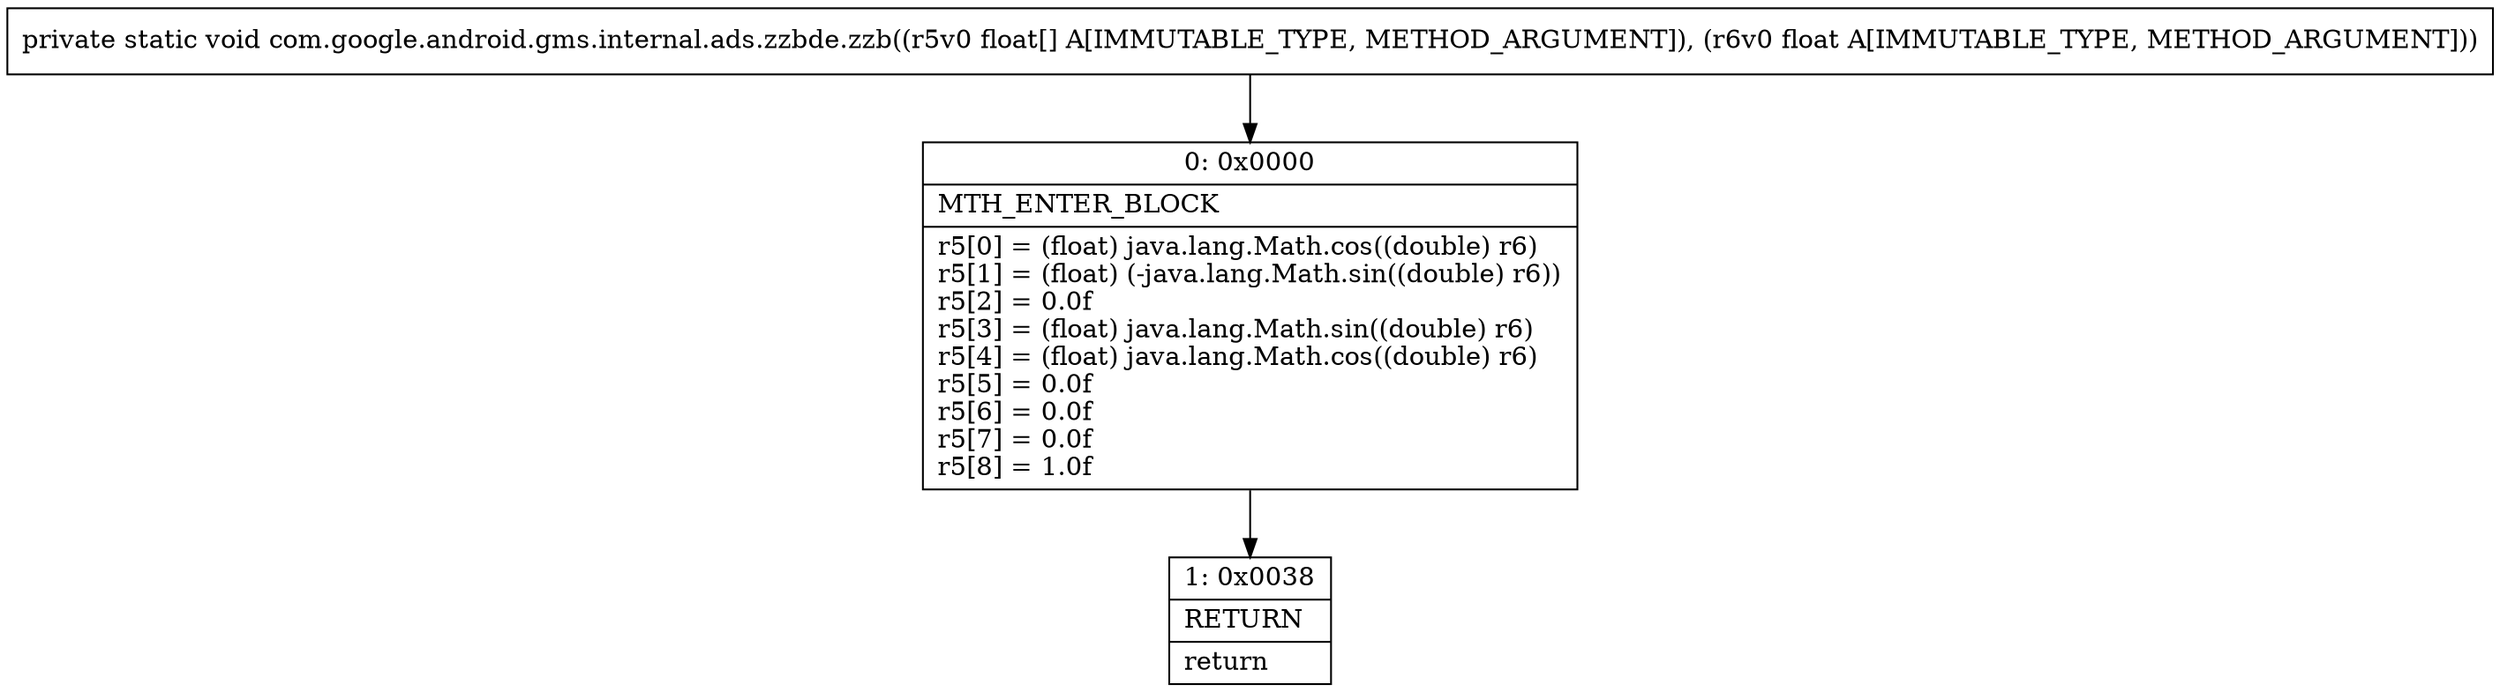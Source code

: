 digraph "CFG forcom.google.android.gms.internal.ads.zzbde.zzb([FF)V" {
Node_0 [shape=record,label="{0\:\ 0x0000|MTH_ENTER_BLOCK\l|r5[0] = (float) java.lang.Math.cos((double) r6)\lr5[1] = (float) (\-java.lang.Math.sin((double) r6))\lr5[2] = 0.0f\lr5[3] = (float) java.lang.Math.sin((double) r6)\lr5[4] = (float) java.lang.Math.cos((double) r6)\lr5[5] = 0.0f\lr5[6] = 0.0f\lr5[7] = 0.0f\lr5[8] = 1.0f\l}"];
Node_1 [shape=record,label="{1\:\ 0x0038|RETURN\l|return\l}"];
MethodNode[shape=record,label="{private static void com.google.android.gms.internal.ads.zzbde.zzb((r5v0 float[] A[IMMUTABLE_TYPE, METHOD_ARGUMENT]), (r6v0 float A[IMMUTABLE_TYPE, METHOD_ARGUMENT])) }"];
MethodNode -> Node_0;
Node_0 -> Node_1;
}

